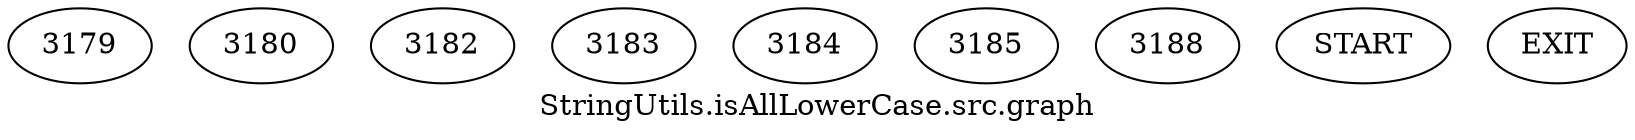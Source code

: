 /* --------------------------------------------------- */
/* Generated by Dr. Garbage Control Flow Graph Factory */
/* http://www.drgarbage.com                            */
/* Version: 4.5.0.201508311741                         */
/* Retrieved on: 2020-01-06 15:59:55.103               */
/* --------------------------------------------------- */
digraph "StringUtils.isAllLowerCase.src.graph" {
 graph [label="StringUtils.isAllLowerCase.src.graph"];
 2 [label="3179" ]
 3 [label="3180" ]
 4 [label="3182" ]
 5 [label="3183" ]
 6 [label="3184" ]
 7 [label="3185" ]
 8 [label="3188" ]
 9 [label="START" ]
 10 [label="EXIT" ]
 9  2
 2  3
 2  4
 4  5
 6  5
 5  6
 6  7
 5  8
 3  10
 7  10
 8  10
}
